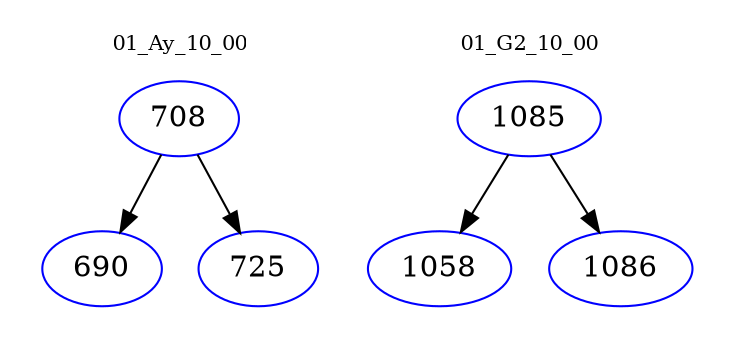 digraph{
subgraph cluster_0 {
color = white
label = "01_Ay_10_00";
fontsize=10;
T0_708 [label="708", color="blue"]
T0_708 -> T0_690 [color="black"]
T0_690 [label="690", color="blue"]
T0_708 -> T0_725 [color="black"]
T0_725 [label="725", color="blue"]
}
subgraph cluster_1 {
color = white
label = "01_G2_10_00";
fontsize=10;
T1_1085 [label="1085", color="blue"]
T1_1085 -> T1_1058 [color="black"]
T1_1058 [label="1058", color="blue"]
T1_1085 -> T1_1086 [color="black"]
T1_1086 [label="1086", color="blue"]
}
}
